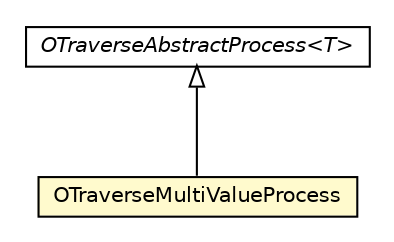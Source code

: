 #!/usr/local/bin/dot
#
# Class diagram 
# Generated by UMLGraph version R5_6-24-gf6e263 (http://www.umlgraph.org/)
#

digraph G {
	edge [fontname="Helvetica",fontsize=10,labelfontname="Helvetica",labelfontsize=10];
	node [fontname="Helvetica",fontsize=10,shape=plaintext];
	nodesep=0.25;
	ranksep=0.5;
	// com.orientechnologies.orient.core.command.traverse.OTraverseMultiValueProcess
	c7288141 [label=<<table title="com.orientechnologies.orient.core.command.traverse.OTraverseMultiValueProcess" border="0" cellborder="1" cellspacing="0" cellpadding="2" port="p" bgcolor="lemonChiffon" href="./OTraverseMultiValueProcess.html">
		<tr><td><table border="0" cellspacing="0" cellpadding="1">
<tr><td align="center" balign="center"> OTraverseMultiValueProcess </td></tr>
		</table></td></tr>
		</table>>, URL="./OTraverseMultiValueProcess.html", fontname="Helvetica", fontcolor="black", fontsize=10.0];
	// com.orientechnologies.orient.core.command.traverse.OTraverseAbstractProcess<T>
	c7288142 [label=<<table title="com.orientechnologies.orient.core.command.traverse.OTraverseAbstractProcess" border="0" cellborder="1" cellspacing="0" cellpadding="2" port="p" href="./OTraverseAbstractProcess.html">
		<tr><td><table border="0" cellspacing="0" cellpadding="1">
<tr><td align="center" balign="center"><font face="Helvetica-Oblique"> OTraverseAbstractProcess&lt;T&gt; </font></td></tr>
		</table></td></tr>
		</table>>, URL="./OTraverseAbstractProcess.html", fontname="Helvetica", fontcolor="black", fontsize=10.0];
	//com.orientechnologies.orient.core.command.traverse.OTraverseMultiValueProcess extends com.orientechnologies.orient.core.command.traverse.OTraverseAbstractProcess<java.util.Iterator<java.lang.Object>>
	c7288142:p -> c7288141:p [dir=back,arrowtail=empty];
}

